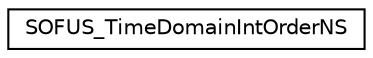 digraph "Graphical Class Hierarchy"
{
 // LATEX_PDF_SIZE
  edge [fontname="Helvetica",fontsize="10",labelfontname="Helvetica",labelfontsize="10"];
  node [fontname="Helvetica",fontsize="10",shape=record];
  rankdir="LR";
  Node0 [label="SOFUS_TimeDomainIntOrderNS",height=0.2,width=0.4,color="black", fillcolor="white", style="filled",URL="$dc/d46/structSOFUS__TimeDomainIntOrderNS.html",tooltip=" "];
}
